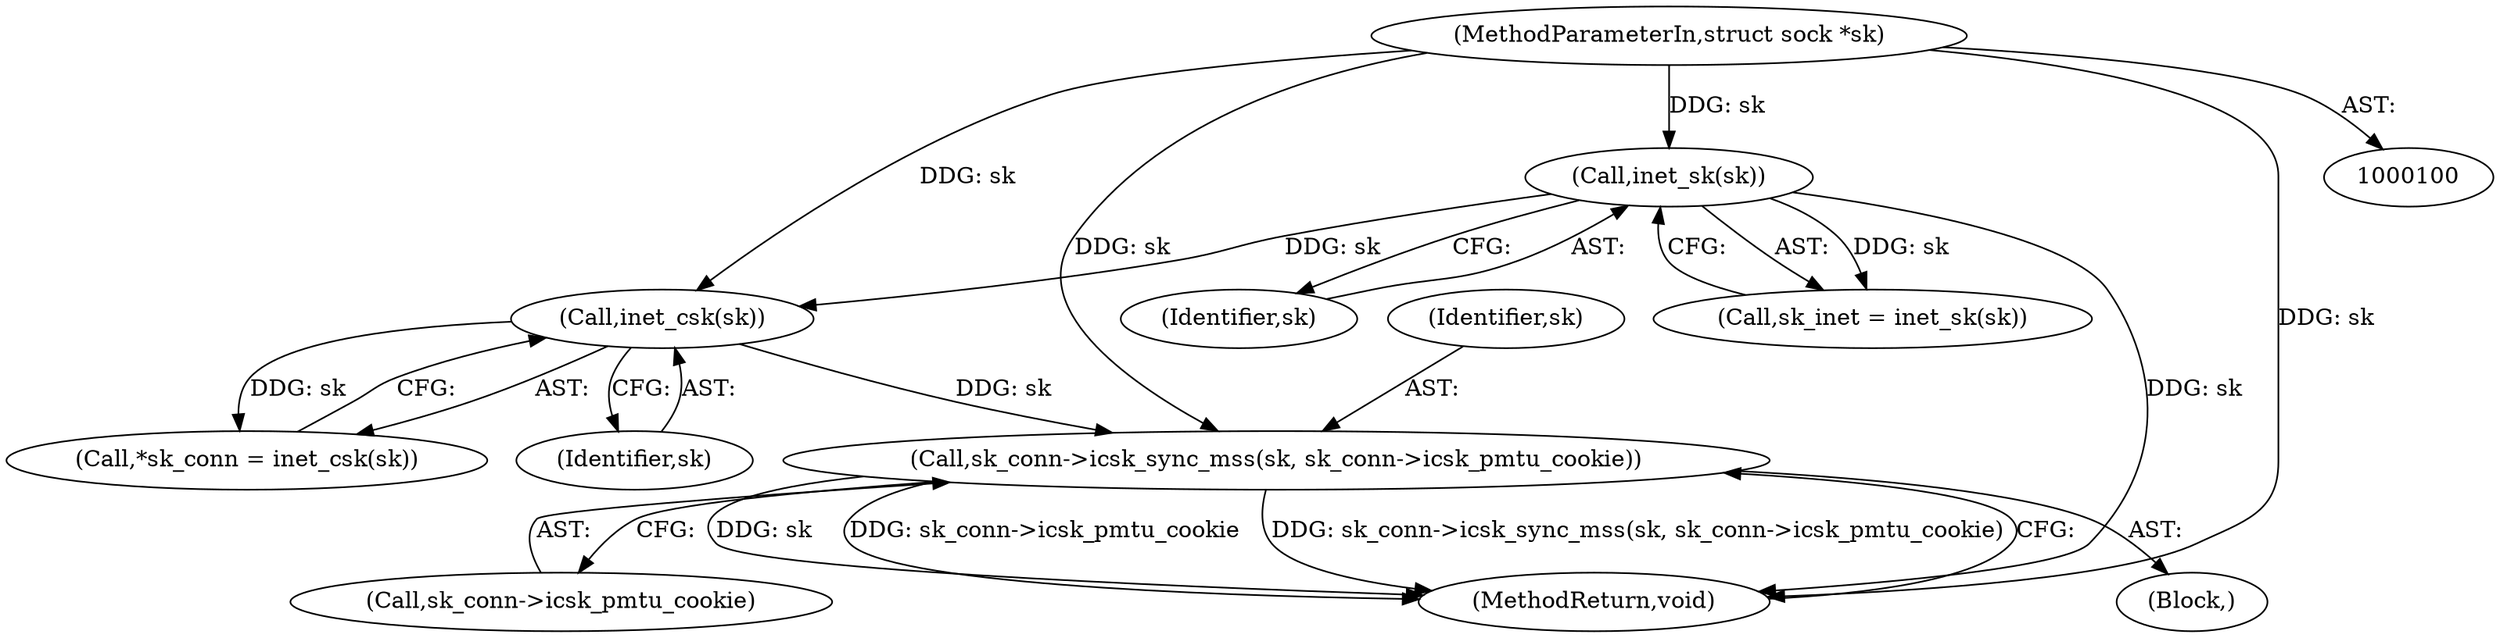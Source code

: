 digraph "0_linux_f6d8bd051c391c1c0458a30b2a7abcd939329259_8@pointer" {
"1000156" [label="(Call,sk_conn->icsk_sync_mss(sk, sk_conn->icsk_pmtu_cookie))"];
"1000149" [label="(Call,inet_csk(sk))"];
"1000108" [label="(Call,inet_sk(sk))"];
"1000101" [label="(MethodParameterIn,struct sock *sk)"];
"1000145" [label="(Block,)"];
"1000150" [label="(Identifier,sk)"];
"1000108" [label="(Call,inet_sk(sk))"];
"1000149" [label="(Call,inet_csk(sk))"];
"1000106" [label="(Call,sk_inet = inet_sk(sk))"];
"1000156" [label="(Call,sk_conn->icsk_sync_mss(sk, sk_conn->icsk_pmtu_cookie))"];
"1000109" [label="(Identifier,sk)"];
"1000161" [label="(MethodReturn,void)"];
"1000157" [label="(Identifier,sk)"];
"1000101" [label="(MethodParameterIn,struct sock *sk)"];
"1000147" [label="(Call,*sk_conn = inet_csk(sk))"];
"1000158" [label="(Call,sk_conn->icsk_pmtu_cookie)"];
"1000156" -> "1000145"  [label="AST: "];
"1000156" -> "1000158"  [label="CFG: "];
"1000157" -> "1000156"  [label="AST: "];
"1000158" -> "1000156"  [label="AST: "];
"1000161" -> "1000156"  [label="CFG: "];
"1000156" -> "1000161"  [label="DDG: sk"];
"1000156" -> "1000161"  [label="DDG: sk_conn->icsk_pmtu_cookie"];
"1000156" -> "1000161"  [label="DDG: sk_conn->icsk_sync_mss(sk, sk_conn->icsk_pmtu_cookie)"];
"1000149" -> "1000156"  [label="DDG: sk"];
"1000101" -> "1000156"  [label="DDG: sk"];
"1000149" -> "1000147"  [label="AST: "];
"1000149" -> "1000150"  [label="CFG: "];
"1000150" -> "1000149"  [label="AST: "];
"1000147" -> "1000149"  [label="CFG: "];
"1000149" -> "1000147"  [label="DDG: sk"];
"1000108" -> "1000149"  [label="DDG: sk"];
"1000101" -> "1000149"  [label="DDG: sk"];
"1000108" -> "1000106"  [label="AST: "];
"1000108" -> "1000109"  [label="CFG: "];
"1000109" -> "1000108"  [label="AST: "];
"1000106" -> "1000108"  [label="CFG: "];
"1000108" -> "1000161"  [label="DDG: sk"];
"1000108" -> "1000106"  [label="DDG: sk"];
"1000101" -> "1000108"  [label="DDG: sk"];
"1000101" -> "1000100"  [label="AST: "];
"1000101" -> "1000161"  [label="DDG: sk"];
}
